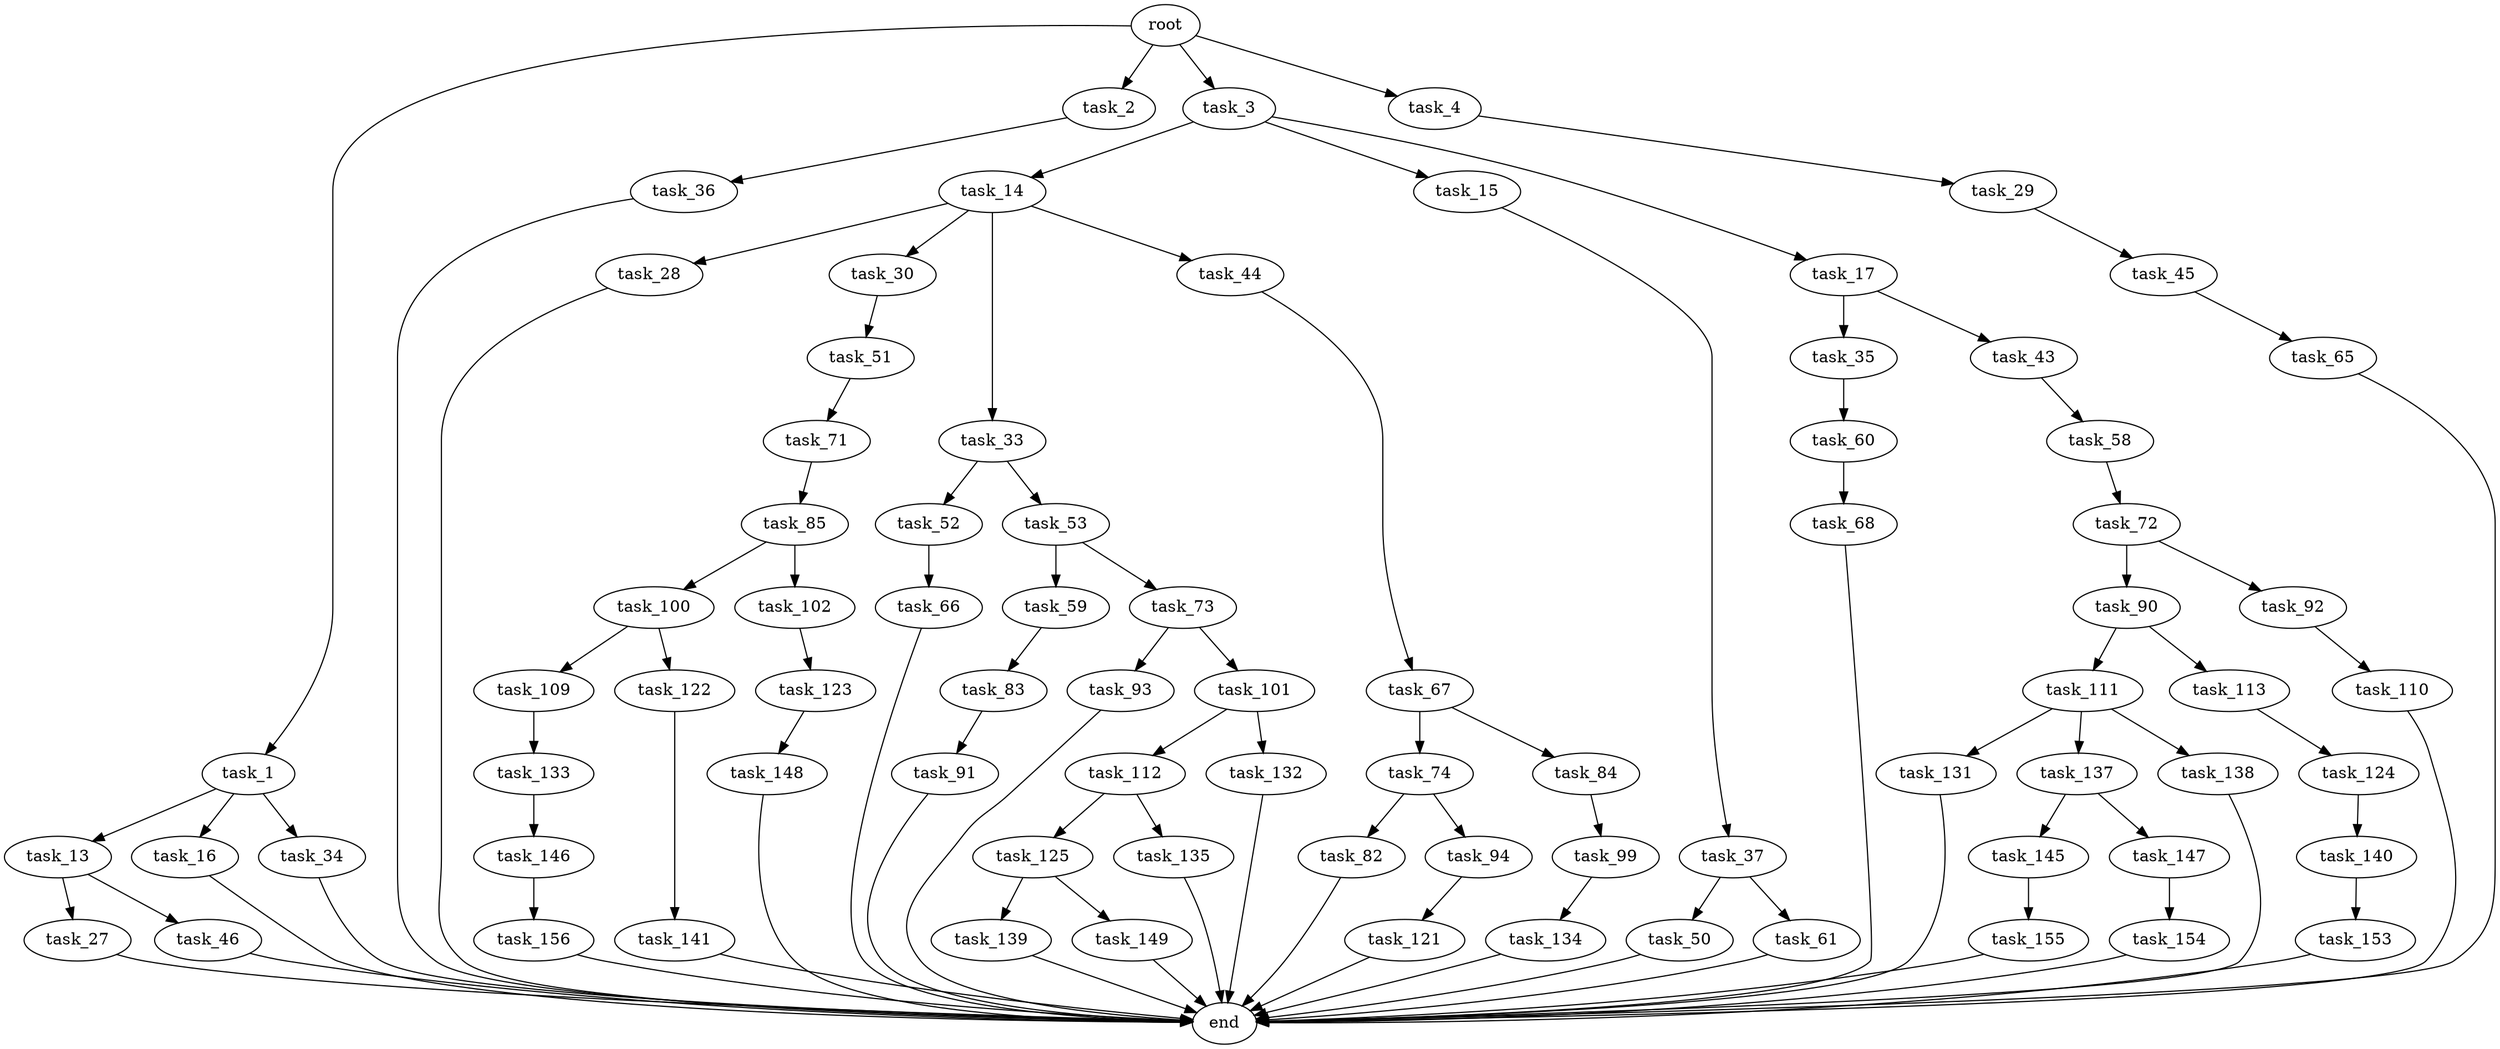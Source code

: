 digraph G {
  root [size="0.000000"];
  task_1 [size="192008567677.000000"];
  task_2 [size="48157418618.000000"];
  task_3 [size="368293445632.000000"];
  task_4 [size="280005003528.000000"];
  task_13 [size="3959737566.000000"];
  task_14 [size="549755813888.000000"];
  task_15 [size="8236687417.000000"];
  task_16 [size="317341608450.000000"];
  task_17 [size="11429473711.000000"];
  task_27 [size="368293445632.000000"];
  task_28 [size="152929648629.000000"];
  task_29 [size="9265244776.000000"];
  task_30 [size="40567983532.000000"];
  task_33 [size="782757789696.000000"];
  task_34 [size="1184336163.000000"];
  task_35 [size="27379371956.000000"];
  task_36 [size="6892689805.000000"];
  task_37 [size="231928233984.000000"];
  task_43 [size="171049364887.000000"];
  task_44 [size="34826041853.000000"];
  task_45 [size="782757789696.000000"];
  task_46 [size="105839048377.000000"];
  task_50 [size="134217728000.000000"];
  task_51 [size="407799025095.000000"];
  task_52 [size="729377866030.000000"];
  task_53 [size="8247927722.000000"];
  task_58 [size="782757789696.000000"];
  task_59 [size="28991029248.000000"];
  task_60 [size="36962599013.000000"];
  task_61 [size="1073741824000.000000"];
  task_65 [size="28991029248.000000"];
  task_66 [size="126443969947.000000"];
  task_67 [size="549755813888.000000"];
  task_68 [size="201781607884.000000"];
  task_71 [size="7607015904.000000"];
  task_72 [size="231928233984.000000"];
  task_73 [size="6921021332.000000"];
  task_74 [size="8589934592.000000"];
  task_82 [size="417242628441.000000"];
  task_83 [size="140747127935.000000"];
  task_84 [size="1073741824000.000000"];
  task_85 [size="96275179213.000000"];
  task_90 [size="8589934592.000000"];
  task_91 [size="13960873622.000000"];
  task_92 [size="68719476736.000000"];
  task_93 [size="1134064379.000000"];
  task_94 [size="28991029248.000000"];
  task_99 [size="11818944841.000000"];
  task_100 [size="231928233984.000000"];
  task_101 [size="28991029248.000000"];
  task_102 [size="725257928.000000"];
  task_109 [size="1028037436296.000000"];
  task_110 [size="1458123852.000000"];
  task_111 [size="8589934592.000000"];
  task_112 [size="585555202255.000000"];
  task_113 [size="9611964121.000000"];
  task_121 [size="368293445632.000000"];
  task_122 [size="4313215355.000000"];
  task_123 [size="368293445632.000000"];
  task_124 [size="45880864252.000000"];
  task_125 [size="231928233984.000000"];
  task_131 [size="8393786161.000000"];
  task_132 [size="914528451058.000000"];
  task_133 [size="134217728000.000000"];
  task_134 [size="623486075403.000000"];
  task_135 [size="231928233984.000000"];
  task_137 [size="8589934592.000000"];
  task_138 [size="1070640390512.000000"];
  task_139 [size="140403957403.000000"];
  task_140 [size="2115004560.000000"];
  task_141 [size="68719476736.000000"];
  task_145 [size="6143728095.000000"];
  task_146 [size="1984281402.000000"];
  task_147 [size="1042548661396.000000"];
  task_148 [size="505950303158.000000"];
  task_149 [size="16601527394.000000"];
  task_153 [size="1778588352.000000"];
  task_154 [size="46399155298.000000"];
  task_155 [size="782757789696.000000"];
  task_156 [size="28991029248.000000"];
  end [size="0.000000"];

  root -> task_1 [size="1.000000"];
  root -> task_2 [size="1.000000"];
  root -> task_3 [size="1.000000"];
  root -> task_4 [size="1.000000"];
  task_1 -> task_13 [size="209715200.000000"];
  task_1 -> task_16 [size="209715200.000000"];
  task_1 -> task_34 [size="209715200.000000"];
  task_2 -> task_36 [size="838860800.000000"];
  task_3 -> task_14 [size="411041792.000000"];
  task_3 -> task_15 [size="411041792.000000"];
  task_3 -> task_17 [size="411041792.000000"];
  task_4 -> task_29 [size="301989888.000000"];
  task_13 -> task_27 [size="75497472.000000"];
  task_13 -> task_46 [size="75497472.000000"];
  task_14 -> task_28 [size="536870912.000000"];
  task_14 -> task_30 [size="536870912.000000"];
  task_14 -> task_33 [size="536870912.000000"];
  task_14 -> task_44 [size="536870912.000000"];
  task_15 -> task_37 [size="33554432.000000"];
  task_16 -> end [size="1.000000"];
  task_17 -> task_35 [size="209715200.000000"];
  task_17 -> task_43 [size="209715200.000000"];
  task_27 -> end [size="1.000000"];
  task_28 -> end [size="1.000000"];
  task_29 -> task_45 [size="209715200.000000"];
  task_30 -> task_51 [size="679477248.000000"];
  task_33 -> task_52 [size="679477248.000000"];
  task_33 -> task_53 [size="679477248.000000"];
  task_34 -> end [size="1.000000"];
  task_35 -> task_60 [size="838860800.000000"];
  task_36 -> end [size="1.000000"];
  task_37 -> task_50 [size="301989888.000000"];
  task_37 -> task_61 [size="301989888.000000"];
  task_43 -> task_58 [size="536870912.000000"];
  task_44 -> task_67 [size="75497472.000000"];
  task_45 -> task_65 [size="679477248.000000"];
  task_46 -> end [size="1.000000"];
  task_50 -> end [size="1.000000"];
  task_51 -> task_71 [size="838860800.000000"];
  task_52 -> task_66 [size="536870912.000000"];
  task_53 -> task_59 [size="411041792.000000"];
  task_53 -> task_73 [size="411041792.000000"];
  task_58 -> task_72 [size="679477248.000000"];
  task_59 -> task_83 [size="75497472.000000"];
  task_60 -> task_68 [size="838860800.000000"];
  task_61 -> end [size="1.000000"];
  task_65 -> end [size="1.000000"];
  task_66 -> end [size="1.000000"];
  task_67 -> task_74 [size="536870912.000000"];
  task_67 -> task_84 [size="536870912.000000"];
  task_68 -> end [size="1.000000"];
  task_71 -> task_85 [size="134217728.000000"];
  task_72 -> task_90 [size="301989888.000000"];
  task_72 -> task_92 [size="301989888.000000"];
  task_73 -> task_93 [size="301989888.000000"];
  task_73 -> task_101 [size="301989888.000000"];
  task_74 -> task_82 [size="33554432.000000"];
  task_74 -> task_94 [size="33554432.000000"];
  task_82 -> end [size="1.000000"];
  task_83 -> task_91 [size="301989888.000000"];
  task_84 -> task_99 [size="838860800.000000"];
  task_85 -> task_100 [size="75497472.000000"];
  task_85 -> task_102 [size="75497472.000000"];
  task_90 -> task_111 [size="33554432.000000"];
  task_90 -> task_113 [size="33554432.000000"];
  task_91 -> end [size="1.000000"];
  task_92 -> task_110 [size="134217728.000000"];
  task_93 -> end [size="1.000000"];
  task_94 -> task_121 [size="75497472.000000"];
  task_99 -> task_134 [size="679477248.000000"];
  task_100 -> task_109 [size="301989888.000000"];
  task_100 -> task_122 [size="301989888.000000"];
  task_101 -> task_112 [size="75497472.000000"];
  task_101 -> task_132 [size="75497472.000000"];
  task_102 -> task_123 [size="33554432.000000"];
  task_109 -> task_133 [size="838860800.000000"];
  task_110 -> end [size="1.000000"];
  task_111 -> task_131 [size="33554432.000000"];
  task_111 -> task_137 [size="33554432.000000"];
  task_111 -> task_138 [size="33554432.000000"];
  task_112 -> task_125 [size="536870912.000000"];
  task_112 -> task_135 [size="536870912.000000"];
  task_113 -> task_124 [size="536870912.000000"];
  task_121 -> end [size="1.000000"];
  task_122 -> task_141 [size="75497472.000000"];
  task_123 -> task_148 [size="411041792.000000"];
  task_124 -> task_140 [size="75497472.000000"];
  task_125 -> task_139 [size="301989888.000000"];
  task_125 -> task_149 [size="301989888.000000"];
  task_131 -> end [size="1.000000"];
  task_132 -> end [size="1.000000"];
  task_133 -> task_146 [size="209715200.000000"];
  task_134 -> end [size="1.000000"];
  task_135 -> end [size="1.000000"];
  task_137 -> task_145 [size="33554432.000000"];
  task_137 -> task_147 [size="33554432.000000"];
  task_138 -> end [size="1.000000"];
  task_139 -> end [size="1.000000"];
  task_140 -> task_153 [size="33554432.000000"];
  task_141 -> end [size="1.000000"];
  task_145 -> task_155 [size="134217728.000000"];
  task_146 -> task_156 [size="33554432.000000"];
  task_147 -> task_154 [size="838860800.000000"];
  task_148 -> end [size="1.000000"];
  task_149 -> end [size="1.000000"];
  task_153 -> end [size="1.000000"];
  task_154 -> end [size="1.000000"];
  task_155 -> end [size="1.000000"];
  task_156 -> end [size="1.000000"];
}

